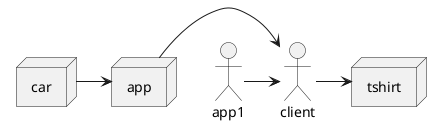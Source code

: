 @startuml
actor client
node app
node car
node tshirt

car -> app
app -> client
app1 -> client
client -> tshirt
@enduml